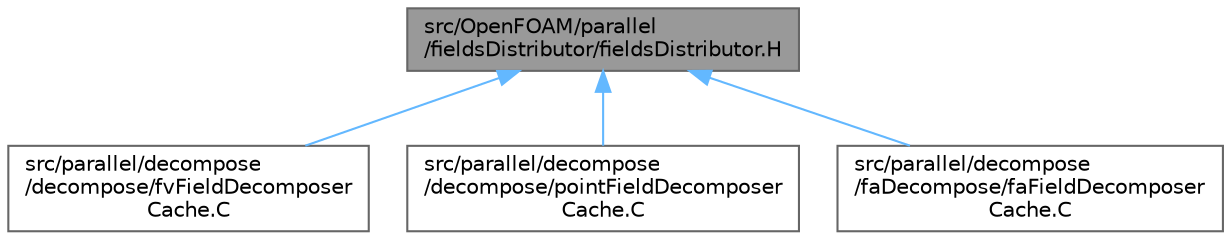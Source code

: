 digraph "src/OpenFOAM/parallel/fieldsDistributor/fieldsDistributor.H"
{
 // LATEX_PDF_SIZE
  bgcolor="transparent";
  edge [fontname=Helvetica,fontsize=10,labelfontname=Helvetica,labelfontsize=10];
  node [fontname=Helvetica,fontsize=10,shape=box,height=0.2,width=0.4];
  Node1 [id="Node000001",label="src/OpenFOAM/parallel\l/fieldsDistributor/fieldsDistributor.H",height=0.2,width=0.4,color="gray40", fillcolor="grey60", style="filled", fontcolor="black",tooltip=" "];
  Node1 -> Node2 [id="edge1_Node000001_Node000002",dir="back",color="steelblue1",style="solid",tooltip=" "];
  Node2 [id="Node000002",label="src/parallel/decompose\l/decompose/fvFieldDecomposer\lCache.C",height=0.2,width=0.4,color="grey40", fillcolor="white", style="filled",URL="$fvFieldDecomposerCache_8C.html",tooltip=" "];
  Node1 -> Node3 [id="edge2_Node000001_Node000003",dir="back",color="steelblue1",style="solid",tooltip=" "];
  Node3 [id="Node000003",label="src/parallel/decompose\l/decompose/pointFieldDecomposer\lCache.C",height=0.2,width=0.4,color="grey40", fillcolor="white", style="filled",URL="$pointFieldDecomposerCache_8C.html",tooltip=" "];
  Node1 -> Node4 [id="edge3_Node000001_Node000004",dir="back",color="steelblue1",style="solid",tooltip=" "];
  Node4 [id="Node000004",label="src/parallel/decompose\l/faDecompose/faFieldDecomposer\lCache.C",height=0.2,width=0.4,color="grey40", fillcolor="white", style="filled",URL="$faFieldDecomposerCache_8C.html",tooltip=" "];
}
